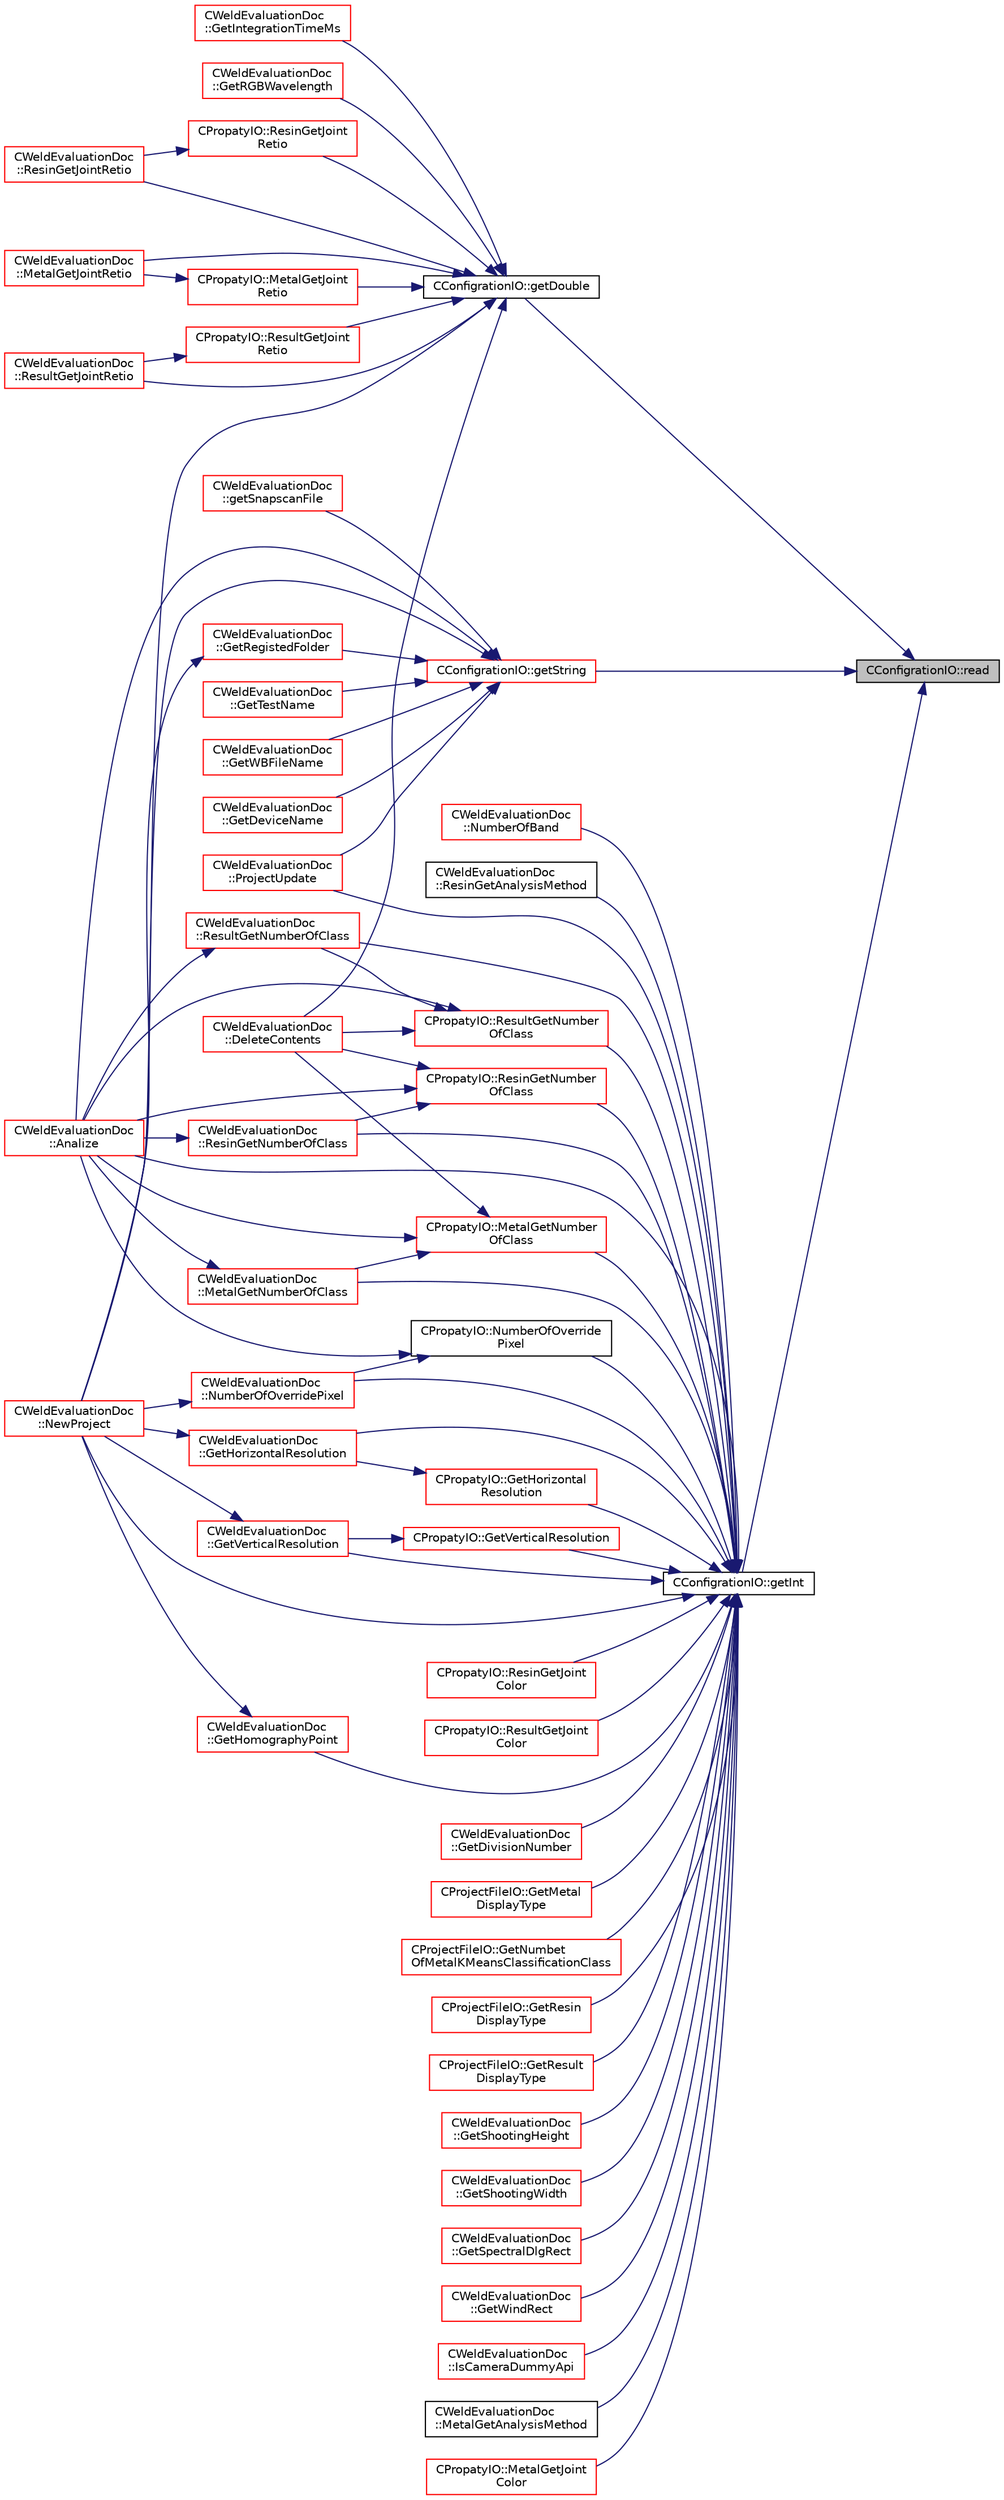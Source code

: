 digraph "CConfigrationIO::read"
{
 // LATEX_PDF_SIZE
  edge [fontname="Helvetica",fontsize="10",labelfontname="Helvetica",labelfontsize="10"];
  node [fontname="Helvetica",fontsize="10",shape=record];
  rankdir="RL";
  Node1 [label="CConfigrationIO::read",height=0.2,width=0.4,color="black", fillcolor="grey75", style="filled", fontcolor="black",tooltip="指定セクションのキー値を取得"];
  Node1 -> Node2 [dir="back",color="midnightblue",fontsize="10",style="solid",fontname="Helvetica"];
  Node2 [label="CConfigrationIO::getDouble",height=0.2,width=0.4,color="black", fillcolor="white", style="filled",URL="$class_c_configration_i_o.html#a460fe4c9b31d05649b998bcf78f2568d",tooltip="指定セクションのキー値（浮動小数点）を取得"];
  Node2 -> Node3 [dir="back",color="midnightblue",fontsize="10",style="solid",fontname="Helvetica"];
  Node3 [label="CWeldEvaluationDoc\l::DeleteContents",height=0.2,width=0.4,color="red", fillcolor="white", style="filled",URL="$class_c_weld_evaluation_doc.html#a21fcb772f7329ee52b9b1922b133eca0",tooltip="スキャン情報の削除"];
  Node2 -> Node5 [dir="back",color="midnightblue",fontsize="10",style="solid",fontname="Helvetica"];
  Node5 [label="CWeldEvaluationDoc\l::GetIntegrationTimeMs",height=0.2,width=0.4,color="red", fillcolor="white", style="filled",URL="$class_c_weld_evaluation_doc.html#aee173a16c4edff26f7f7f0bd15c1c671",tooltip="Integration_time_msの取得"];
  Node2 -> Node13 [dir="back",color="midnightblue",fontsize="10",style="solid",fontname="Helvetica"];
  Node13 [label="CWeldEvaluationDoc\l::GetRGBWavelength",height=0.2,width=0.4,color="red", fillcolor="white", style="filled",URL="$class_c_weld_evaluation_doc.html#ae577258982004882884d764ae48164eb",tooltip="RGBに対応する波長の取得"];
  Node2 -> Node18 [dir="back",color="midnightblue",fontsize="10",style="solid",fontname="Helvetica"];
  Node18 [label="CPropatyIO::MetalGetJoint\lRetio",height=0.2,width=0.4,color="red", fillcolor="white", style="filled",URL="$class_c_propaty_i_o.html#a939aaef4c4b84ea0ea2add3357e0f4de",tooltip="金属面の接合割合の取得"];
  Node18 -> Node19 [dir="back",color="midnightblue",fontsize="10",style="solid",fontname="Helvetica"];
  Node19 [label="CWeldEvaluationDoc\l::MetalGetJointRetio",height=0.2,width=0.4,color="red", fillcolor="white", style="filled",URL="$class_c_weld_evaluation_doc.html#a61956e7eb297d683b54230eb2af662de",tooltip="金属面の接合割合の取得"];
  Node2 -> Node19 [dir="back",color="midnightblue",fontsize="10",style="solid",fontname="Helvetica"];
  Node2 -> Node37 [dir="back",color="midnightblue",fontsize="10",style="solid",fontname="Helvetica"];
  Node37 [label="CWeldEvaluationDoc\l::NewProject",height=0.2,width=0.4,color="red", fillcolor="white", style="filled",URL="$class_c_weld_evaluation_doc.html#a0aec3875f86f89c63daf5161cfded60d",tooltip="新規プロジェクトの構築"];
  Node2 -> Node41 [dir="back",color="midnightblue",fontsize="10",style="solid",fontname="Helvetica"];
  Node41 [label="CPropatyIO::ResinGetJoint\lRetio",height=0.2,width=0.4,color="red", fillcolor="white", style="filled",URL="$class_c_propaty_i_o.html#a75dffdbfb7f4a76575bc2acf30a272e7",tooltip="樹脂面の接合割合の取得"];
  Node41 -> Node42 [dir="back",color="midnightblue",fontsize="10",style="solid",fontname="Helvetica"];
  Node42 [label="CWeldEvaluationDoc\l::ResinGetJointRetio",height=0.2,width=0.4,color="red", fillcolor="white", style="filled",URL="$class_c_weld_evaluation_doc.html#a99bb7cd0ecc7f447d7589abe934d23ef",tooltip="樹脂面の接合割合の取得"];
  Node2 -> Node42 [dir="back",color="midnightblue",fontsize="10",style="solid",fontname="Helvetica"];
  Node2 -> Node43 [dir="back",color="midnightblue",fontsize="10",style="solid",fontname="Helvetica"];
  Node43 [label="CPropatyIO::ResultGetJoint\lRetio",height=0.2,width=0.4,color="red", fillcolor="white", style="filled",URL="$class_c_propaty_i_o.html#ad2e31b8ac94a89d82b456db42206807d",tooltip="接合結果の接合割合の取得"];
  Node43 -> Node44 [dir="back",color="midnightblue",fontsize="10",style="solid",fontname="Helvetica"];
  Node44 [label="CWeldEvaluationDoc\l::ResultGetJointRetio",height=0.2,width=0.4,color="red", fillcolor="white", style="filled",URL="$class_c_weld_evaluation_doc.html#a19fa54d5d36074f7c99cf7bb96e40c08",tooltip="接合結果の接合割合の取得"];
  Node2 -> Node44 [dir="back",color="midnightblue",fontsize="10",style="solid",fontname="Helvetica"];
  Node1 -> Node45 [dir="back",color="midnightblue",fontsize="10",style="solid",fontname="Helvetica"];
  Node45 [label="CConfigrationIO::getInt",height=0.2,width=0.4,color="black", fillcolor="white", style="filled",URL="$class_c_configration_i_o.html#a60d2dbaa282946adcc42ebd04fc08805",tooltip="指定セクションのキー値（整数）を取得"];
  Node45 -> Node46 [dir="back",color="midnightblue",fontsize="10",style="solid",fontname="Helvetica"];
  Node46 [label="CWeldEvaluationDoc\l::Analize",height=0.2,width=0.4,color="red", fillcolor="white", style="filled",URL="$class_c_weld_evaluation_doc.html#aec529b21bcd80053e9ace596cc28ee56",tooltip="解析の実施"];
  Node45 -> Node48 [dir="back",color="midnightblue",fontsize="10",style="solid",fontname="Helvetica"];
  Node48 [label="CWeldEvaluationDoc\l::GetDivisionNumber",height=0.2,width=0.4,color="red", fillcolor="white", style="filled",URL="$class_c_weld_evaluation_doc.html#aee561efed326292905db01ea2a360a9a",tooltip="スキャンの分割数"];
  Node45 -> Node49 [dir="back",color="midnightblue",fontsize="10",style="solid",fontname="Helvetica"];
  Node49 [label="CWeldEvaluationDoc\l::GetHomographyPoint",height=0.2,width=0.4,color="red", fillcolor="white", style="filled",URL="$class_c_weld_evaluation_doc.html#a79efcba4f34fdb1de1c05ec081c0a376",tooltip="射影変換用頂点の取得"];
  Node49 -> Node37 [dir="back",color="midnightblue",fontsize="10",style="solid",fontname="Helvetica"];
  Node45 -> Node50 [dir="back",color="midnightblue",fontsize="10",style="solid",fontname="Helvetica"];
  Node50 [label="CWeldEvaluationDoc\l::GetHorizontalResolution",height=0.2,width=0.4,color="red", fillcolor="white", style="filled",URL="$class_c_weld_evaluation_doc.html#ad48d4a00fc87bf6e0e8efab2c1e1279f",tooltip="横方向の解像度の取得"];
  Node50 -> Node37 [dir="back",color="midnightblue",fontsize="10",style="solid",fontname="Helvetica"];
  Node45 -> Node52 [dir="back",color="midnightblue",fontsize="10",style="solid",fontname="Helvetica"];
  Node52 [label="CPropatyIO::GetHorizontal\lResolution",height=0.2,width=0.4,color="red", fillcolor="white", style="filled",URL="$class_c_propaty_i_o.html#a39ef807cadcf61a48b387e47ca5bdfde",tooltip="横方向の解像度の取得"];
  Node52 -> Node50 [dir="back",color="midnightblue",fontsize="10",style="solid",fontname="Helvetica"];
  Node45 -> Node54 [dir="back",color="midnightblue",fontsize="10",style="solid",fontname="Helvetica"];
  Node54 [label="CProjectFileIO::GetMetal\lDisplayType",height=0.2,width=0.4,color="red", fillcolor="white", style="filled",URL="$class_c_project_file_i_o.html#a01bc129069b3ba05ed979729f88be551",tooltip="金属画像表示タイプの取得"];
  Node45 -> Node67 [dir="back",color="midnightblue",fontsize="10",style="solid",fontname="Helvetica"];
  Node67 [label="CProjectFileIO::GetNumbet\lOfMetalKMeansClassificationClass",height=0.2,width=0.4,color="red", fillcolor="white", style="filled",URL="$class_c_project_file_i_o.html#aa24365effd8b5ca352ea09f73031fb3d",tooltip="作成された金属面K-Means解析のクラス数の取得"];
  Node45 -> Node69 [dir="back",color="midnightblue",fontsize="10",style="solid",fontname="Helvetica"];
  Node69 [label="CProjectFileIO::GetResin\lDisplayType",height=0.2,width=0.4,color="red", fillcolor="white", style="filled",URL="$class_c_project_file_i_o.html#ae824553dca5d5e1f69ea7e4687dd1588",tooltip="樹脂画像表示タイプの取得"];
  Node45 -> Node70 [dir="back",color="midnightblue",fontsize="10",style="solid",fontname="Helvetica"];
  Node70 [label="CProjectFileIO::GetResult\lDisplayType",height=0.2,width=0.4,color="red", fillcolor="white", style="filled",URL="$class_c_project_file_i_o.html#a3ff4f09ff5ba28cac5284611c2f4a628",tooltip="接合結果画像表示タイプの取得"];
  Node45 -> Node71 [dir="back",color="midnightblue",fontsize="10",style="solid",fontname="Helvetica"];
  Node71 [label="CWeldEvaluationDoc\l::GetShootingHeight",height=0.2,width=0.4,color="red", fillcolor="white", style="filled",URL="$class_c_weld_evaluation_doc.html#a55485766139b9685d1ed9a5e61a06e7b",tooltip="撮影高さの取得"];
  Node45 -> Node77 [dir="back",color="midnightblue",fontsize="10",style="solid",fontname="Helvetica"];
  Node77 [label="CWeldEvaluationDoc\l::GetShootingWidth",height=0.2,width=0.4,color="red", fillcolor="white", style="filled",URL="$class_c_weld_evaluation_doc.html#a9ef01c2fd9ec8ef296388a8048fe32fa",tooltip="撮影幅の取得"];
  Node45 -> Node78 [dir="back",color="midnightblue",fontsize="10",style="solid",fontname="Helvetica"];
  Node78 [label="CWeldEvaluationDoc\l::GetSpectralDlgRect",height=0.2,width=0.4,color="red", fillcolor="white", style="filled",URL="$class_c_weld_evaluation_doc.html#a0930d73e177d0881201ebf89d3a206fa",tooltip="区間スペクトルダイアログの位置とサイズの取得"];
  Node45 -> Node80 [dir="back",color="midnightblue",fontsize="10",style="solid",fontname="Helvetica"];
  Node80 [label="CPropatyIO::GetVerticalResolution",height=0.2,width=0.4,color="red", fillcolor="white", style="filled",URL="$class_c_propaty_i_o.html#a6cc4479cfd0b46ed6189985fcf02bbad",tooltip="縦方向の解像度の取得"];
  Node80 -> Node81 [dir="back",color="midnightblue",fontsize="10",style="solid",fontname="Helvetica"];
  Node81 [label="CWeldEvaluationDoc\l::GetVerticalResolution",height=0.2,width=0.4,color="red", fillcolor="white", style="filled",URL="$class_c_weld_evaluation_doc.html#acb185b5cb5f8e080c3e082e6def82cb6",tooltip="縦方向の解像度の取得"];
  Node81 -> Node37 [dir="back",color="midnightblue",fontsize="10",style="solid",fontname="Helvetica"];
  Node45 -> Node81 [dir="back",color="midnightblue",fontsize="10",style="solid",fontname="Helvetica"];
  Node45 -> Node82 [dir="back",color="midnightblue",fontsize="10",style="solid",fontname="Helvetica"];
  Node82 [label="CWeldEvaluationDoc\l::GetWindRect",height=0.2,width=0.4,color="red", fillcolor="white", style="filled",URL="$class_c_weld_evaluation_doc.html#a358d0e31dd3cf88f0100ed648d70fd9d",tooltip="メインウインドの位置とサイズの取得"];
  Node45 -> Node83 [dir="back",color="midnightblue",fontsize="10",style="solid",fontname="Helvetica"];
  Node83 [label="CWeldEvaluationDoc\l::IsCameraDummyApi",height=0.2,width=0.4,color="red", fillcolor="white", style="filled",URL="$class_c_weld_evaluation_doc.html#a7aff2c8f3a98f64977aad4f698b46cf1",tooltip="カメラダミーモジュール使用有無判定"];
  Node45 -> Node84 [dir="back",color="midnightblue",fontsize="10",style="solid",fontname="Helvetica"];
  Node84 [label="CWeldEvaluationDoc\l::MetalGetAnalysisMethod",height=0.2,width=0.4,color="black", fillcolor="white", style="filled",URL="$class_c_weld_evaluation_doc.html#a85f246fcb88e06a5176d41e77f54be8f",tooltip="金属面の解析方法の取得"];
  Node45 -> Node85 [dir="back",color="midnightblue",fontsize="10",style="solid",fontname="Helvetica"];
  Node85 [label="CPropatyIO::MetalGetJoint\lColor",height=0.2,width=0.4,color="red", fillcolor="white", style="filled",URL="$class_c_propaty_i_o.html#a50ade1ca7090d25d15b77806756afc6e",tooltip="金属面の接合色の取得"];
  Node45 -> Node87 [dir="back",color="midnightblue",fontsize="10",style="solid",fontname="Helvetica"];
  Node87 [label="CPropatyIO::MetalGetNumber\lOfClass",height=0.2,width=0.4,color="red", fillcolor="white", style="filled",URL="$class_c_propaty_i_o.html#a16a55c3db357af77e875c008c5837dee",tooltip="金属面の分類数の取得"];
  Node87 -> Node46 [dir="back",color="midnightblue",fontsize="10",style="solid",fontname="Helvetica"];
  Node87 -> Node3 [dir="back",color="midnightblue",fontsize="10",style="solid",fontname="Helvetica"];
  Node87 -> Node88 [dir="back",color="midnightblue",fontsize="10",style="solid",fontname="Helvetica"];
  Node88 [label="CWeldEvaluationDoc\l::MetalGetNumberOfClass",height=0.2,width=0.4,color="red", fillcolor="white", style="filled",URL="$class_c_weld_evaluation_doc.html#a3f5f6a5e4e73e405f35dfd789d004e67",tooltip="金属面の分類数の取得"];
  Node88 -> Node46 [dir="back",color="midnightblue",fontsize="10",style="solid",fontname="Helvetica"];
  Node45 -> Node88 [dir="back",color="midnightblue",fontsize="10",style="solid",fontname="Helvetica"];
  Node45 -> Node37 [dir="back",color="midnightblue",fontsize="10",style="solid",fontname="Helvetica"];
  Node45 -> Node89 [dir="back",color="midnightblue",fontsize="10",style="solid",fontname="Helvetica"];
  Node89 [label="CWeldEvaluationDoc\l::NumberOfBand",height=0.2,width=0.4,color="red", fillcolor="white", style="filled",URL="$class_c_weld_evaluation_doc.html#aabcea1b96c3d5701c9fb0f3408b1cc7a",tooltip="バンド数の取得"];
  Node45 -> Node90 [dir="back",color="midnightblue",fontsize="10",style="solid",fontname="Helvetica"];
  Node90 [label="CPropatyIO::NumberOfOverride\lPixel",height=0.2,width=0.4,color="black", fillcolor="white", style="filled",URL="$class_c_propaty_i_o.html#a0e15acb901cceb99e15113ca5d239e13",tooltip="重なりピクセル数の取得"];
  Node90 -> Node46 [dir="back",color="midnightblue",fontsize="10",style="solid",fontname="Helvetica"];
  Node90 -> Node91 [dir="back",color="midnightblue",fontsize="10",style="solid",fontname="Helvetica"];
  Node91 [label="CWeldEvaluationDoc\l::NumberOfOverridePixel",height=0.2,width=0.4,color="red", fillcolor="white", style="filled",URL="$class_c_weld_evaluation_doc.html#af0dd89540e9d6522bc50cf1b1e2aef42",tooltip="重なりピクセル数の取得"];
  Node91 -> Node37 [dir="back",color="midnightblue",fontsize="10",style="solid",fontname="Helvetica"];
  Node45 -> Node91 [dir="back",color="midnightblue",fontsize="10",style="solid",fontname="Helvetica"];
  Node45 -> Node92 [dir="back",color="midnightblue",fontsize="10",style="solid",fontname="Helvetica"];
  Node92 [label="CWeldEvaluationDoc\l::ProjectUpdate",height=0.2,width=0.4,color="red", fillcolor="white", style="filled",URL="$class_c_weld_evaluation_doc.html#a326d3e3001da0baf7b878f1a10cf9836",tooltip="プロジェクトの更新"];
  Node45 -> Node94 [dir="back",color="midnightblue",fontsize="10",style="solid",fontname="Helvetica"];
  Node94 [label="CWeldEvaluationDoc\l::ResinGetAnalysisMethod",height=0.2,width=0.4,color="black", fillcolor="white", style="filled",URL="$class_c_weld_evaluation_doc.html#a2dc5f7f1ecde114717497554dcba7259",tooltip="樹脂面の解析方法の取得"];
  Node45 -> Node95 [dir="back",color="midnightblue",fontsize="10",style="solid",fontname="Helvetica"];
  Node95 [label="CPropatyIO::ResinGetJoint\lColor",height=0.2,width=0.4,color="red", fillcolor="white", style="filled",URL="$class_c_propaty_i_o.html#a5c967c92a74f00b481594fedb954680e",tooltip="樹脂面の接合色の取得"];
  Node45 -> Node97 [dir="back",color="midnightblue",fontsize="10",style="solid",fontname="Helvetica"];
  Node97 [label="CPropatyIO::ResinGetNumber\lOfClass",height=0.2,width=0.4,color="red", fillcolor="white", style="filled",URL="$class_c_propaty_i_o.html#a4ccce7edae07c0d331960ca1104aa375",tooltip="樹脂面の分類数の取得"];
  Node97 -> Node46 [dir="back",color="midnightblue",fontsize="10",style="solid",fontname="Helvetica"];
  Node97 -> Node3 [dir="back",color="midnightblue",fontsize="10",style="solid",fontname="Helvetica"];
  Node97 -> Node98 [dir="back",color="midnightblue",fontsize="10",style="solid",fontname="Helvetica"];
  Node98 [label="CWeldEvaluationDoc\l::ResinGetNumberOfClass",height=0.2,width=0.4,color="red", fillcolor="white", style="filled",URL="$class_c_weld_evaluation_doc.html#ab2690e8124c3eed981a213ad89ec2c6f",tooltip="樹脂面の分類数の取得"];
  Node98 -> Node46 [dir="back",color="midnightblue",fontsize="10",style="solid",fontname="Helvetica"];
  Node45 -> Node98 [dir="back",color="midnightblue",fontsize="10",style="solid",fontname="Helvetica"];
  Node45 -> Node99 [dir="back",color="midnightblue",fontsize="10",style="solid",fontname="Helvetica"];
  Node99 [label="CPropatyIO::ResultGetJoint\lColor",height=0.2,width=0.4,color="red", fillcolor="white", style="filled",URL="$class_c_propaty_i_o.html#a79b27c619a2dc3c98893a196dc173f38",tooltip="接合結果の接合色の取得"];
  Node45 -> Node101 [dir="back",color="midnightblue",fontsize="10",style="solid",fontname="Helvetica"];
  Node101 [label="CPropatyIO::ResultGetNumber\lOfClass",height=0.2,width=0.4,color="red", fillcolor="white", style="filled",URL="$class_c_propaty_i_o.html#a3c255aa66e4a529223b8fc4dcaf4df18",tooltip="接合結果の分類数の取得"];
  Node101 -> Node46 [dir="back",color="midnightblue",fontsize="10",style="solid",fontname="Helvetica"];
  Node101 -> Node3 [dir="back",color="midnightblue",fontsize="10",style="solid",fontname="Helvetica"];
  Node101 -> Node102 [dir="back",color="midnightblue",fontsize="10",style="solid",fontname="Helvetica"];
  Node102 [label="CWeldEvaluationDoc\l::ResultGetNumberOfClass",height=0.2,width=0.4,color="red", fillcolor="white", style="filled",URL="$class_c_weld_evaluation_doc.html#a1f6b84e20d4bedc5ceea6d96e9982cec",tooltip="接合結果の分類数の取得"];
  Node102 -> Node46 [dir="back",color="midnightblue",fontsize="10",style="solid",fontname="Helvetica"];
  Node45 -> Node102 [dir="back",color="midnightblue",fontsize="10",style="solid",fontname="Helvetica"];
  Node1 -> Node103 [dir="back",color="midnightblue",fontsize="10",style="solid",fontname="Helvetica"];
  Node103 [label="CConfigrationIO::getString",height=0.2,width=0.4,color="red", fillcolor="white", style="filled",URL="$class_c_configration_i_o.html#a1c72779785c9de9ab2525d7320d12658",tooltip="指定セクションのキー値（文字列）を取得"];
  Node103 -> Node46 [dir="back",color="midnightblue",fontsize="10",style="solid",fontname="Helvetica"];
  Node103 -> Node104 [dir="back",color="midnightblue",fontsize="10",style="solid",fontname="Helvetica"];
  Node104 [label="CWeldEvaluationDoc\l::GetDeviceName",height=0.2,width=0.4,color="red", fillcolor="white", style="filled",URL="$class_c_weld_evaluation_doc.html#a7e533454b41c09a29279af6de516c913",tooltip="デバイス名の取得"];
  Node103 -> Node105 [dir="back",color="midnightblue",fontsize="10",style="solid",fontname="Helvetica"];
  Node105 [label="CWeldEvaluationDoc\l::GetRegistedFolder",height=0.2,width=0.4,color="red", fillcolor="white", style="filled",URL="$class_c_weld_evaluation_doc.html#ad3746774f32e3fa3fc4ebc4d4510d0ee",tooltip="登録済み試験格納フォルダの取得"];
  Node105 -> Node37 [dir="back",color="midnightblue",fontsize="10",style="solid",fontname="Helvetica"];
  Node103 -> Node111 [dir="back",color="midnightblue",fontsize="10",style="solid",fontname="Helvetica"];
  Node111 [label="CWeldEvaluationDoc\l::getSnapscanFile",height=0.2,width=0.4,color="red", fillcolor="white", style="filled",URL="$class_c_weld_evaluation_doc.html#a152e6527d44932f0c75c0eeda8b7cc29",tooltip="スナップスキャンファイルパスの取得"];
  Node103 -> Node112 [dir="back",color="midnightblue",fontsize="10",style="solid",fontname="Helvetica"];
  Node112 [label="CWeldEvaluationDoc\l::GetTestName",height=0.2,width=0.4,color="red", fillcolor="white", style="filled",URL="$class_c_weld_evaluation_doc.html#ad9712f68619dcab924e5c06b439e1c75",tooltip="名称の取得"];
  Node103 -> Node114 [dir="back",color="midnightblue",fontsize="10",style="solid",fontname="Helvetica"];
  Node114 [label="CWeldEvaluationDoc\l::GetWBFileName",height=0.2,width=0.4,color="red", fillcolor="white", style="filled",URL="$class_c_weld_evaluation_doc.html#a999ae33c47280fcd8d7a759b0de05c2a",tooltip="ホワイトバランスファイル名の取得"];
  Node103 -> Node37 [dir="back",color="midnightblue",fontsize="10",style="solid",fontname="Helvetica"];
  Node103 -> Node92 [dir="back",color="midnightblue",fontsize="10",style="solid",fontname="Helvetica"];
}
